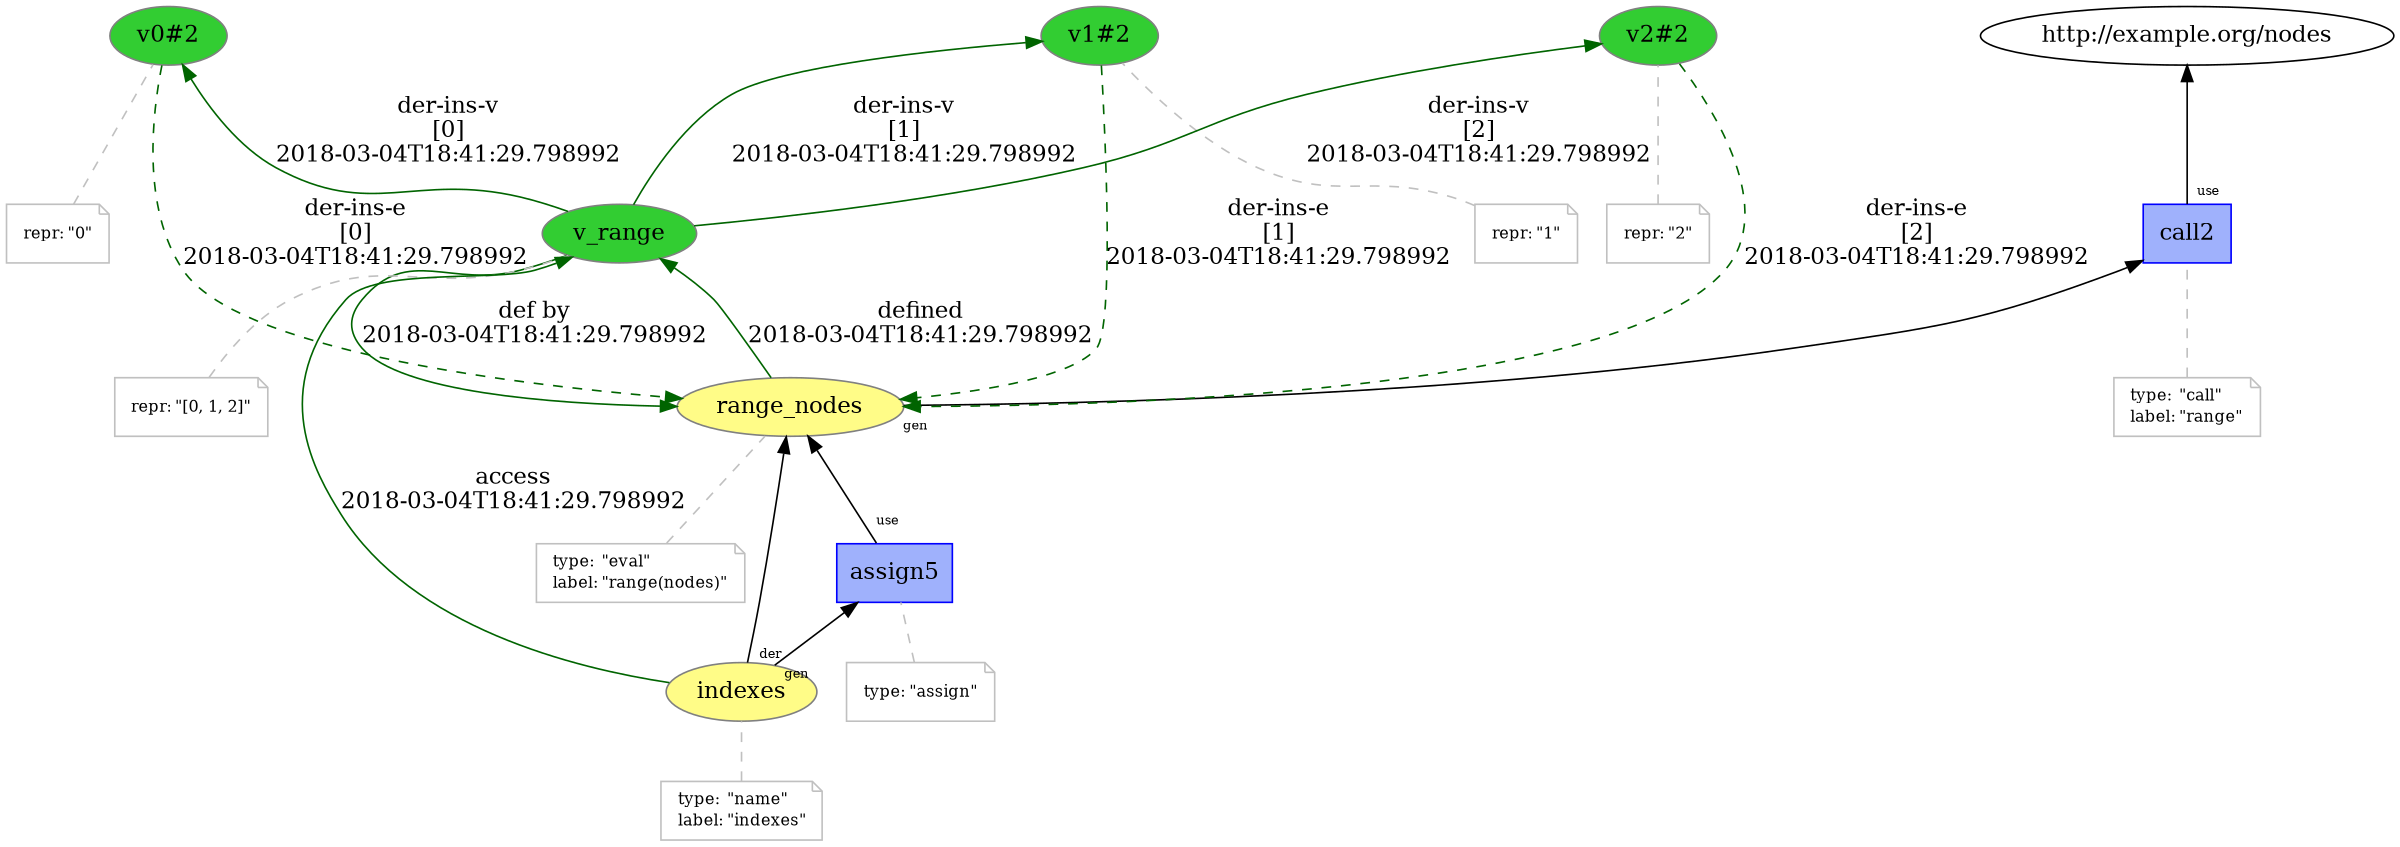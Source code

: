 digraph "PROV" { size="16,12"; rankdir="BT";
"http://example.org/range_nodes" [fillcolor="#FFFC87",color="#808080",style="filled",label="range_nodes",URL="http://example.org/range_nodes"]
"-attrs0" [color="gray",shape="note",fontsize="10",fontcolor="black",label=<<TABLE cellpadding="0" border="0">
	<TR>
	    <TD align="left">type:</TD>
	    <TD align="left">&quot;eval&quot;</TD>
	</TR>
	<TR>
	    <TD align="left">label:</TD>
	    <TD align="left">&quot;range(nodes)&quot;</TD>
	</TR>
</TABLE>>]
"-attrs0" -> "http://example.org/range_nodes" [color="gray",style="dashed",arrowhead="none"]
"http://example.org/v0#2" [fillcolor="#32CD32",color="#808080",style="filled",label="v0#2",URL="http://example.org/v0#2"]
"-attrs1" [color="gray",shape="note",fontsize="10",fontcolor="black",label=<<TABLE cellpadding="0" border="0">
	<TR>
	    <TD align="left">repr:</TD>
	    <TD align="left">&quot;0&quot;</TD>
	</TR>
</TABLE>>]
"-attrs1" -> "http://example.org/v0#2" [color="gray",style="dashed",arrowhead="none"]
"http://example.org/v1#2" [fillcolor="#32CD32",color="#808080",style="filled",label="v1#2",URL="http://example.org/v1#2"]
"-attrs2" [color="gray",shape="note",fontsize="10",fontcolor="black",label=<<TABLE cellpadding="0" border="0">
	<TR>
	    <TD align="left">repr:</TD>
	    <TD align="left">&quot;1&quot;</TD>
	</TR>
</TABLE>>]
"-attrs2" -> "http://example.org/v1#2" [color="gray",style="dashed",arrowhead="none"]
"http://example.org/v2#2" [fillcolor="#32CD32",color="#808080",style="filled",label="v2#2",URL="http://example.org/v2#2"]
"-attrs3" [color="gray",shape="note",fontsize="10",fontcolor="black",label=<<TABLE cellpadding="0" border="0">
	<TR>
	    <TD align="left">repr:</TD>
	    <TD align="left">&quot;2&quot;</TD>
	</TR>
</TABLE>>]
"-attrs3" -> "http://example.org/v2#2" [color="gray",style="dashed",arrowhead="none"]
"http://example.org/v_range" [fillcolor="#32CD32",color="#808080",style="filled",label="v_range",URL="http://example.org/v_range"]
"-attrs4" [color="gray",shape="note",fontsize="10",fontcolor="black",label=<<TABLE cellpadding="0" border="0">
	<TR>
	    <TD align="left">repr:</TD>
	    <TD align="left">&quot;[0, 1, 2]&quot;</TD>
	</TR>
</TABLE>>]
"-attrs4" -> "http://example.org/v_range" [color="gray",style="dashed",arrowhead="none"]
"http://example.org/v_range" -> "http://example.org/v0#2" [labelfontsize="8",labeldistance="1.5",color="darkgreen",labelangle="60.0",rotation="20",label="der-ins-v
[0]
2018-03-04T18:41:29.798992"]
"http://example.org/v0#2" -> "http://example.org/range_nodes" [labelfontsize="8",labeldistance="1.5",color="darkgreen",labelangle="60.0",rotation="20",label="der-ins-e
[0]
2018-03-04T18:41:29.798992",style="dashed"]
"http://example.org/v_range" -> "http://example.org/v1#2" [labelfontsize="8",labeldistance="1.5",color="darkgreen",labelangle="60.0",rotation="20",label="der-ins-v
[1]
2018-03-04T18:41:29.798992"]
"http://example.org/v1#2" -> "http://example.org/range_nodes" [labelfontsize="8",labeldistance="1.5",color="darkgreen",labelangle="60.0",rotation="20",label="der-ins-e
[1]
2018-03-04T18:41:29.798992",style="dashed"]
"http://example.org/v_range" -> "http://example.org/v2#2" [labelfontsize="8",labeldistance="1.5",color="darkgreen",labelangle="60.0",rotation="20",label="der-ins-v
[2]
2018-03-04T18:41:29.798992"]
"http://example.org/v2#2" -> "http://example.org/range_nodes" [labelfontsize="8",labeldistance="1.5",color="darkgreen",labelangle="60.0",rotation="20",label="der-ins-e
[2]
2018-03-04T18:41:29.798992",style="dashed"]
"http://example.org/range_nodes" -> "http://example.org/v_range" [labelfontsize="8",labeldistance="1.5",color="darkgreen",labelangle="60.0",rotation="20",label="defined
2018-03-04T18:41:29.798992"]
"http://example.org/v_range" -> "http://example.org/range_nodes" [labelfontsize="8",labeldistance="1.5",color="darkgreen",labelangle="60.0",rotation="20",label="def by
2018-03-04T18:41:29.798992"]
"http://example.org/call2" [fillcolor="#9FB1FC",color="#0000FF",shape="polygon",sides="4",style="filled",label="call2",URL="http://example.org/call2"]
"-attrs5" [color="gray",shape="note",fontsize="10",fontcolor="black",label=<<TABLE cellpadding="0" border="0">
	<TR>
	    <TD align="left">type:</TD>
	    <TD align="left">&quot;call&quot;</TD>
	</TR>
	<TR>
	    <TD align="left">label:</TD>
	    <TD align="left">&quot;range&quot;</TD>
	</TR>
</TABLE>>]
"-attrs5" -> "http://example.org/call2" [color="gray",style="dashed",arrowhead="none"]
"http://example.org/call2" -> "http://example.org/nodes" [labelfontsize="8",labeldistance="1.5",labelangle="60.0",rotation="20",taillabel="use"]
"http://example.org/range_nodes" -> "http://example.org/call2" [labelfontsize="8",labeldistance="1.5",labelangle="60.0",rotation="20",taillabel="gen"]
"http://example.org/indexes" [fillcolor="#FFFC87",color="#808080",style="filled",label="indexes",URL="http://example.org/indexes"]
"-attrs6" [color="gray",shape="note",fontsize="10",fontcolor="black",label=<<TABLE cellpadding="0" border="0">
	<TR>
	    <TD align="left">type:</TD>
	    <TD align="left">&quot;name&quot;</TD>
	</TR>
	<TR>
	    <TD align="left">label:</TD>
	    <TD align="left">&quot;indexes&quot;</TD>
	</TR>
</TABLE>>]
"-attrs6" -> "http://example.org/indexes" [color="gray",style="dashed",arrowhead="none"]
"http://example.org/indexes" -> "http://example.org/v_range" [labelfontsize="8",labeldistance="1.5",color="darkgreen",labelangle="60.0",rotation="20",label="access
2018-03-04T18:41:29.798992"]
"http://example.org/assign5" [fillcolor="#9FB1FC",color="#0000FF",shape="polygon",sides="4",style="filled",label="assign5",URL="http://example.org/assign5"]
"-attrs7" [color="gray",shape="note",fontsize="10",fontcolor="black",label=<<TABLE cellpadding="0" border="0">
	<TR>
	    <TD align="left">type:</TD>
	    <TD align="left">&quot;assign&quot;</TD>
	</TR>
</TABLE>>]
"-attrs7" -> "http://example.org/assign5" [color="gray",style="dashed",arrowhead="none"]
"http://example.org/assign5" -> "http://example.org/range_nodes" [labelfontsize="8",labeldistance="1.5",labelangle="60.0",rotation="20",taillabel="use"]
"http://example.org/indexes" -> "http://example.org/range_nodes" [labelfontsize="8",labeldistance="1.5",labelangle="60.0",rotation="20",taillabel="der"]
"http://example.org/indexes" -> "http://example.org/assign5" [labelfontsize="8",labeldistance="1.5",labelangle="60.0",rotation="20",taillabel="gen"]
}